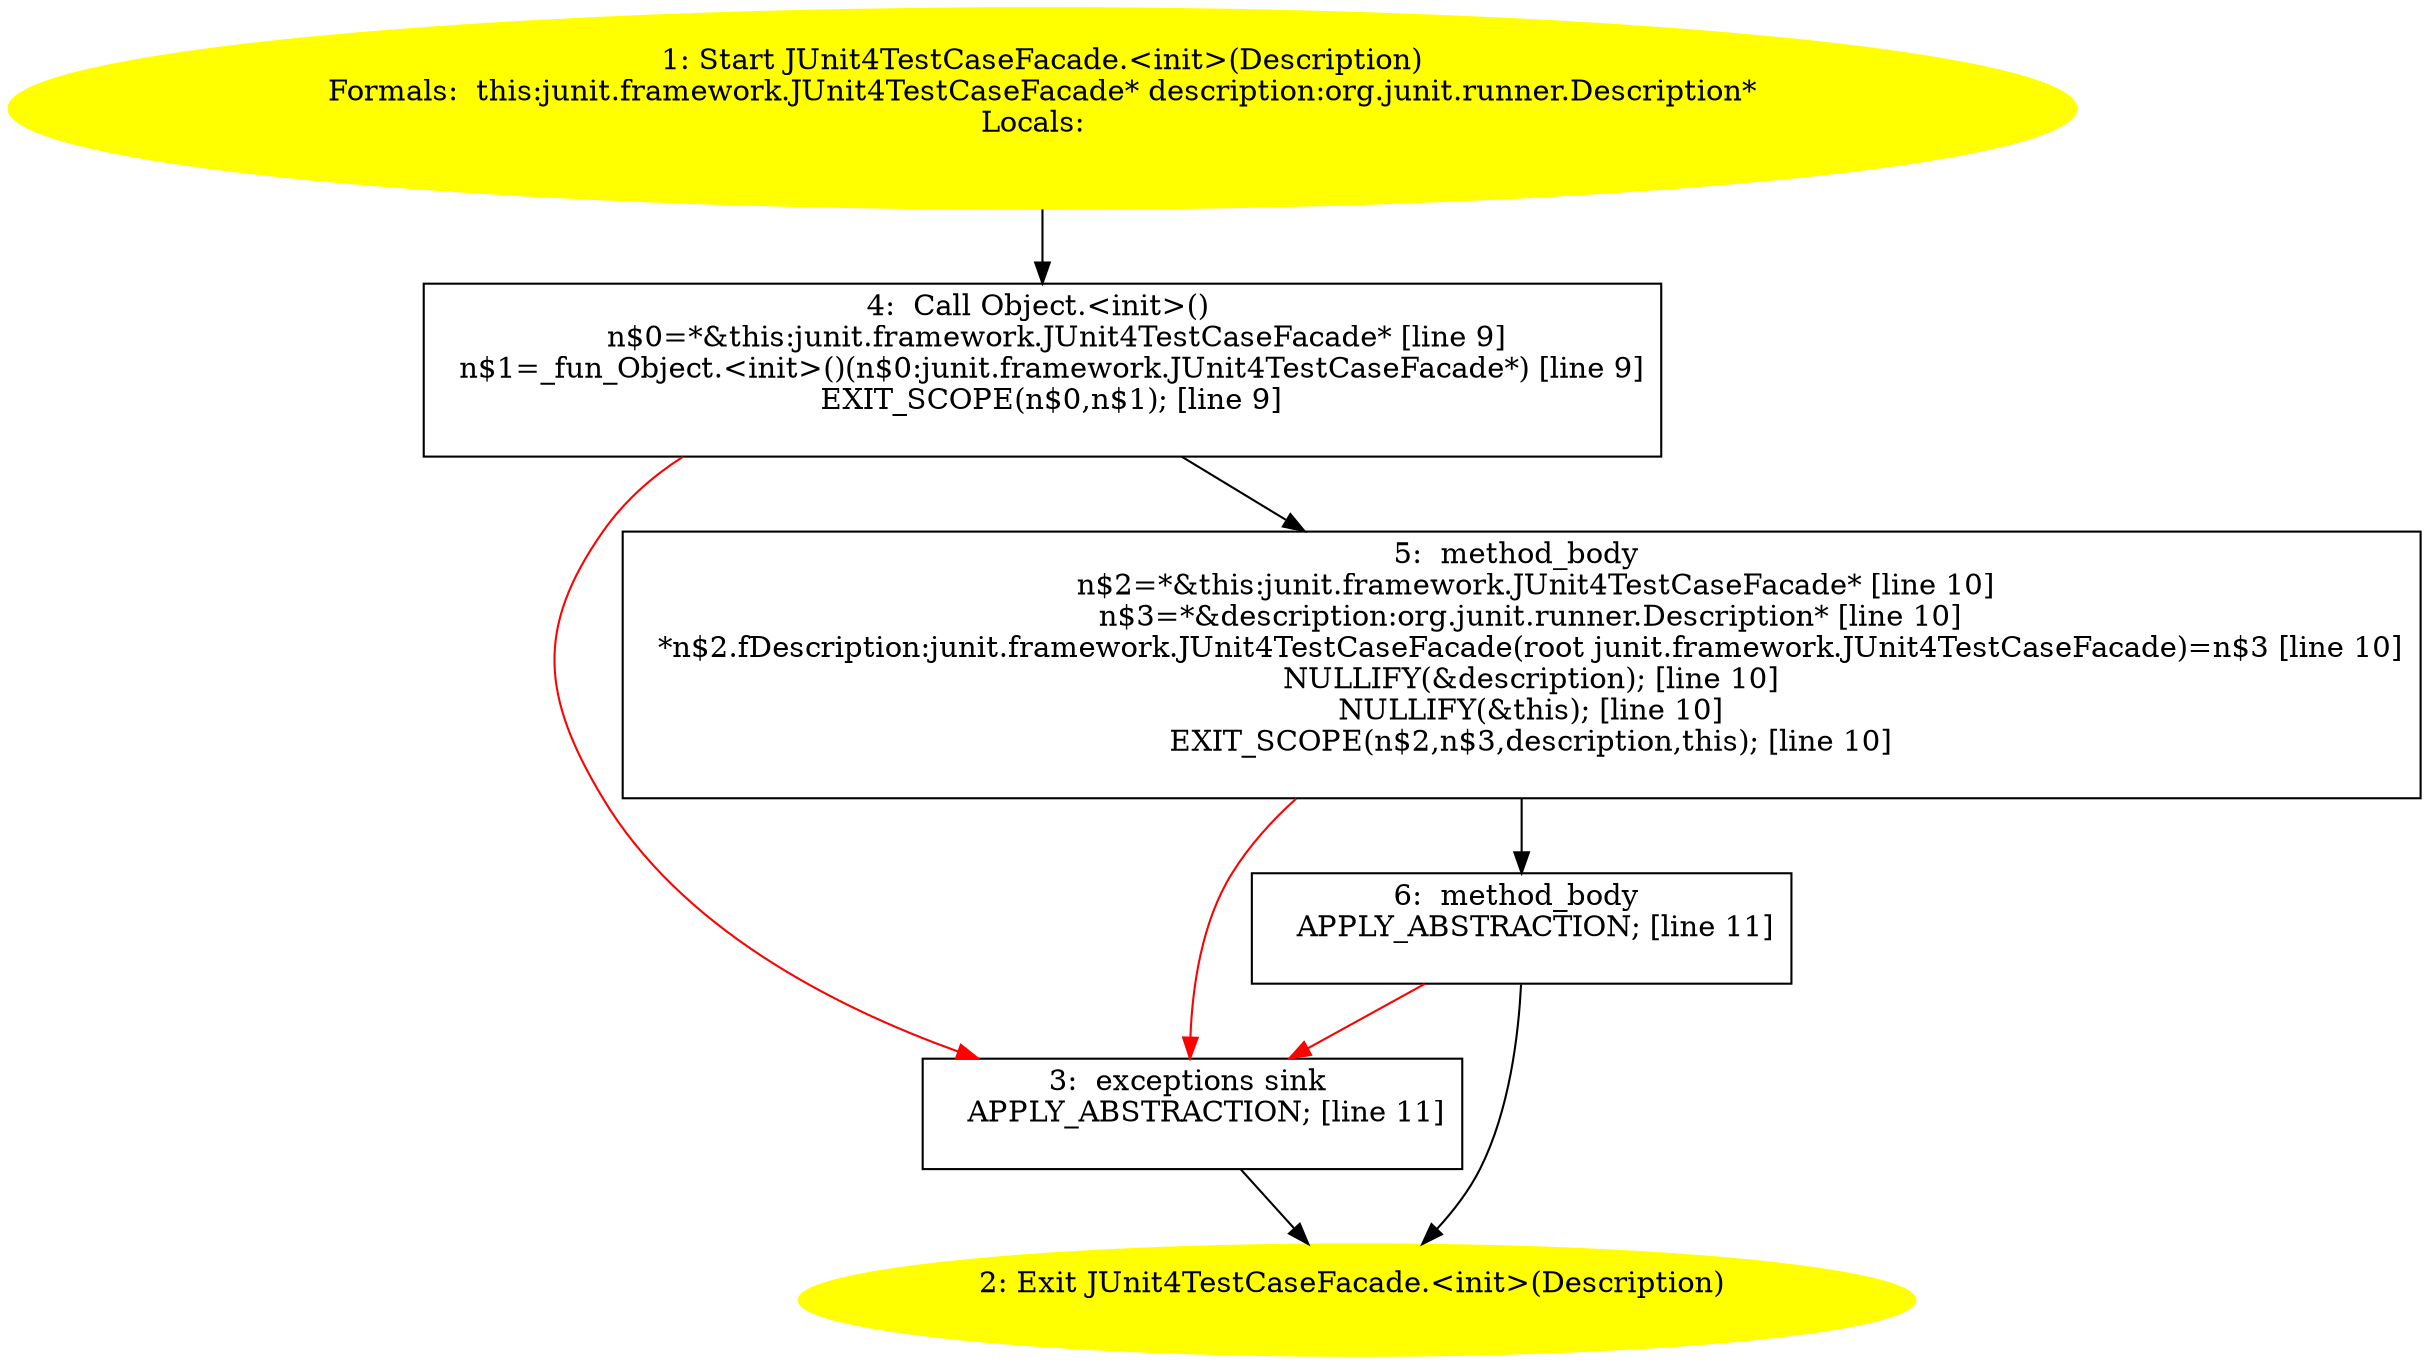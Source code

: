 /* @generated */
digraph cfg {
"junit.framework.JUnit4TestCaseFacade.<init>(org.junit.runner.Description).cb2b5c6ec9a6ed73c70fb425d551daed_1" [label="1: Start JUnit4TestCaseFacade.<init>(Description)\nFormals:  this:junit.framework.JUnit4TestCaseFacade* description:org.junit.runner.Description*\nLocals:  \n  " color=yellow style=filled]
	

	 "junit.framework.JUnit4TestCaseFacade.<init>(org.junit.runner.Description).cb2b5c6ec9a6ed73c70fb425d551daed_1" -> "junit.framework.JUnit4TestCaseFacade.<init>(org.junit.runner.Description).cb2b5c6ec9a6ed73c70fb425d551daed_4" ;
"junit.framework.JUnit4TestCaseFacade.<init>(org.junit.runner.Description).cb2b5c6ec9a6ed73c70fb425d551daed_2" [label="2: Exit JUnit4TestCaseFacade.<init>(Description) \n  " color=yellow style=filled]
	

"junit.framework.JUnit4TestCaseFacade.<init>(org.junit.runner.Description).cb2b5c6ec9a6ed73c70fb425d551daed_3" [label="3:  exceptions sink \n   APPLY_ABSTRACTION; [line 11]\n " shape="box"]
	

	 "junit.framework.JUnit4TestCaseFacade.<init>(org.junit.runner.Description).cb2b5c6ec9a6ed73c70fb425d551daed_3" -> "junit.framework.JUnit4TestCaseFacade.<init>(org.junit.runner.Description).cb2b5c6ec9a6ed73c70fb425d551daed_2" ;
"junit.framework.JUnit4TestCaseFacade.<init>(org.junit.runner.Description).cb2b5c6ec9a6ed73c70fb425d551daed_4" [label="4:  Call Object.<init>() \n   n$0=*&this:junit.framework.JUnit4TestCaseFacade* [line 9]\n  n$1=_fun_Object.<init>()(n$0:junit.framework.JUnit4TestCaseFacade*) [line 9]\n  EXIT_SCOPE(n$0,n$1); [line 9]\n " shape="box"]
	

	 "junit.framework.JUnit4TestCaseFacade.<init>(org.junit.runner.Description).cb2b5c6ec9a6ed73c70fb425d551daed_4" -> "junit.framework.JUnit4TestCaseFacade.<init>(org.junit.runner.Description).cb2b5c6ec9a6ed73c70fb425d551daed_5" ;
	 "junit.framework.JUnit4TestCaseFacade.<init>(org.junit.runner.Description).cb2b5c6ec9a6ed73c70fb425d551daed_4" -> "junit.framework.JUnit4TestCaseFacade.<init>(org.junit.runner.Description).cb2b5c6ec9a6ed73c70fb425d551daed_3" [color="red" ];
"junit.framework.JUnit4TestCaseFacade.<init>(org.junit.runner.Description).cb2b5c6ec9a6ed73c70fb425d551daed_5" [label="5:  method_body \n   n$2=*&this:junit.framework.JUnit4TestCaseFacade* [line 10]\n  n$3=*&description:org.junit.runner.Description* [line 10]\n  *n$2.fDescription:junit.framework.JUnit4TestCaseFacade(root junit.framework.JUnit4TestCaseFacade)=n$3 [line 10]\n  NULLIFY(&description); [line 10]\n  NULLIFY(&this); [line 10]\n  EXIT_SCOPE(n$2,n$3,description,this); [line 10]\n " shape="box"]
	

	 "junit.framework.JUnit4TestCaseFacade.<init>(org.junit.runner.Description).cb2b5c6ec9a6ed73c70fb425d551daed_5" -> "junit.framework.JUnit4TestCaseFacade.<init>(org.junit.runner.Description).cb2b5c6ec9a6ed73c70fb425d551daed_6" ;
	 "junit.framework.JUnit4TestCaseFacade.<init>(org.junit.runner.Description).cb2b5c6ec9a6ed73c70fb425d551daed_5" -> "junit.framework.JUnit4TestCaseFacade.<init>(org.junit.runner.Description).cb2b5c6ec9a6ed73c70fb425d551daed_3" [color="red" ];
"junit.framework.JUnit4TestCaseFacade.<init>(org.junit.runner.Description).cb2b5c6ec9a6ed73c70fb425d551daed_6" [label="6:  method_body \n   APPLY_ABSTRACTION; [line 11]\n " shape="box"]
	

	 "junit.framework.JUnit4TestCaseFacade.<init>(org.junit.runner.Description).cb2b5c6ec9a6ed73c70fb425d551daed_6" -> "junit.framework.JUnit4TestCaseFacade.<init>(org.junit.runner.Description).cb2b5c6ec9a6ed73c70fb425d551daed_2" ;
	 "junit.framework.JUnit4TestCaseFacade.<init>(org.junit.runner.Description).cb2b5c6ec9a6ed73c70fb425d551daed_6" -> "junit.framework.JUnit4TestCaseFacade.<init>(org.junit.runner.Description).cb2b5c6ec9a6ed73c70fb425d551daed_3" [color="red" ];
}
